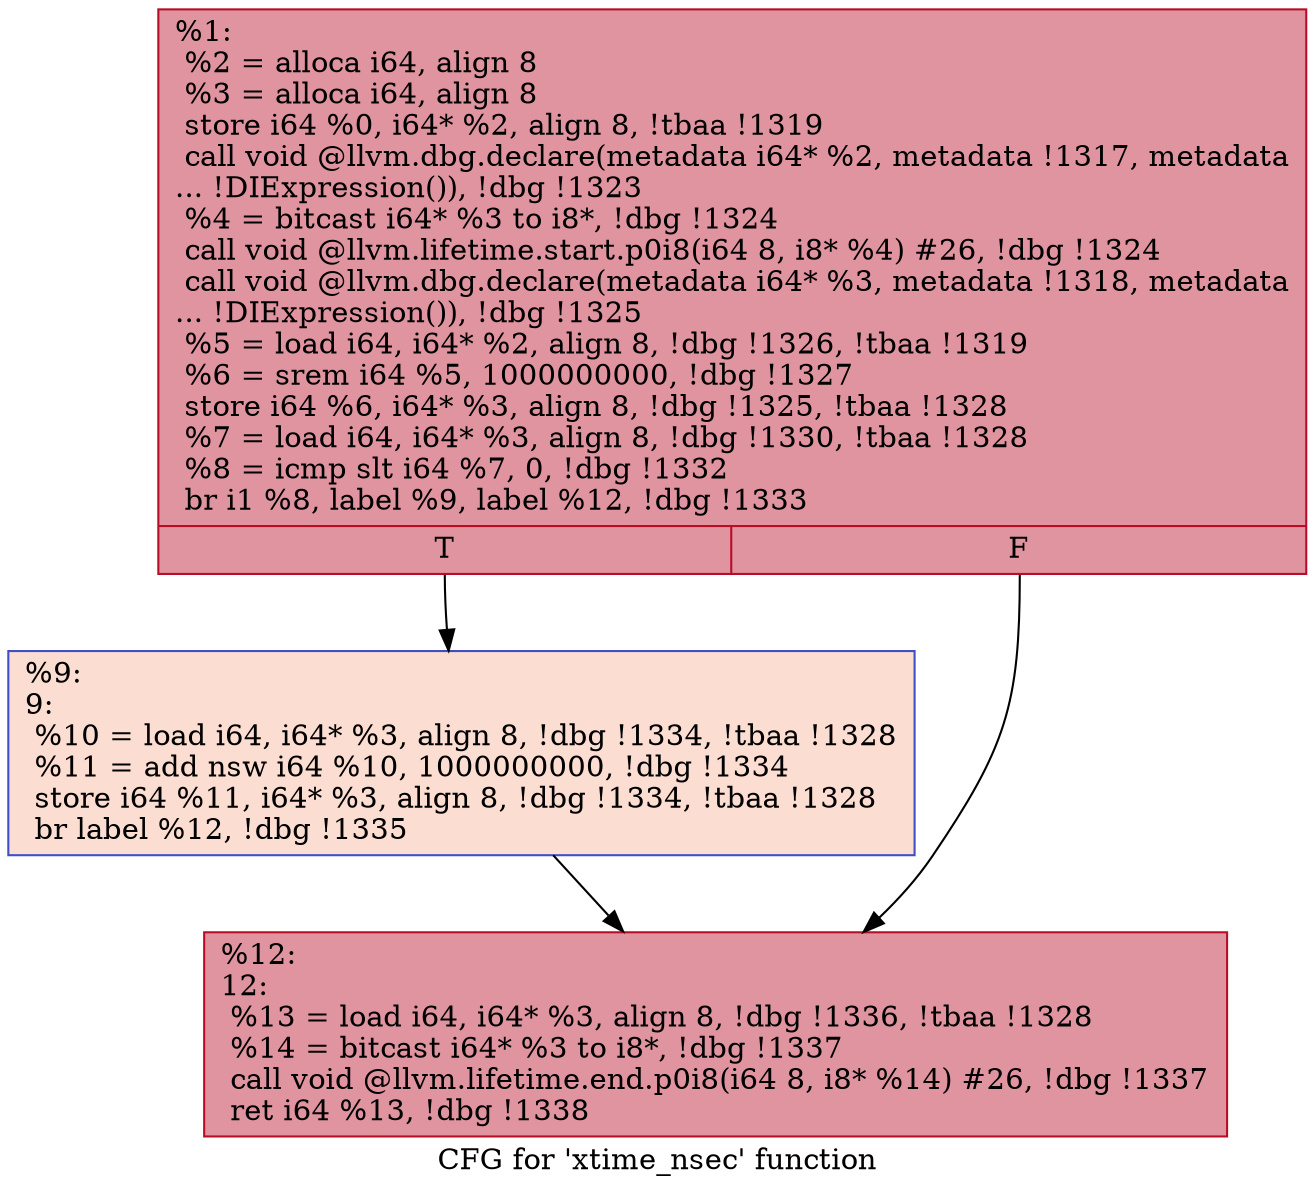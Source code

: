 digraph "CFG for 'xtime_nsec' function" {
	label="CFG for 'xtime_nsec' function";

	Node0x102ac50 [shape=record,color="#b70d28ff", style=filled, fillcolor="#b70d2870",label="{%1:\l  %2 = alloca i64, align 8\l  %3 = alloca i64, align 8\l  store i64 %0, i64* %2, align 8, !tbaa !1319\l  call void @llvm.dbg.declare(metadata i64* %2, metadata !1317, metadata\l... !DIExpression()), !dbg !1323\l  %4 = bitcast i64* %3 to i8*, !dbg !1324\l  call void @llvm.lifetime.start.p0i8(i64 8, i8* %4) #26, !dbg !1324\l  call void @llvm.dbg.declare(metadata i64* %3, metadata !1318, metadata\l... !DIExpression()), !dbg !1325\l  %5 = load i64, i64* %2, align 8, !dbg !1326, !tbaa !1319\l  %6 = srem i64 %5, 1000000000, !dbg !1327\l  store i64 %6, i64* %3, align 8, !dbg !1325, !tbaa !1328\l  %7 = load i64, i64* %3, align 8, !dbg !1330, !tbaa !1328\l  %8 = icmp slt i64 %7, 0, !dbg !1332\l  br i1 %8, label %9, label %12, !dbg !1333\l|{<s0>T|<s1>F}}"];
	Node0x102ac50:s0 -> Node0x102b2b0;
	Node0x102ac50:s1 -> Node0x102b300;
	Node0x102b2b0 [shape=record,color="#3d50c3ff", style=filled, fillcolor="#f7b39670",label="{%9:\l9:                                                \l  %10 = load i64, i64* %3, align 8, !dbg !1334, !tbaa !1328\l  %11 = add nsw i64 %10, 1000000000, !dbg !1334\l  store i64 %11, i64* %3, align 8, !dbg !1334, !tbaa !1328\l  br label %12, !dbg !1335\l}"];
	Node0x102b2b0 -> Node0x102b300;
	Node0x102b300 [shape=record,color="#b70d28ff", style=filled, fillcolor="#b70d2870",label="{%12:\l12:                                               \l  %13 = load i64, i64* %3, align 8, !dbg !1336, !tbaa !1328\l  %14 = bitcast i64* %3 to i8*, !dbg !1337\l  call void @llvm.lifetime.end.p0i8(i64 8, i8* %14) #26, !dbg !1337\l  ret i64 %13, !dbg !1338\l}"];
}
